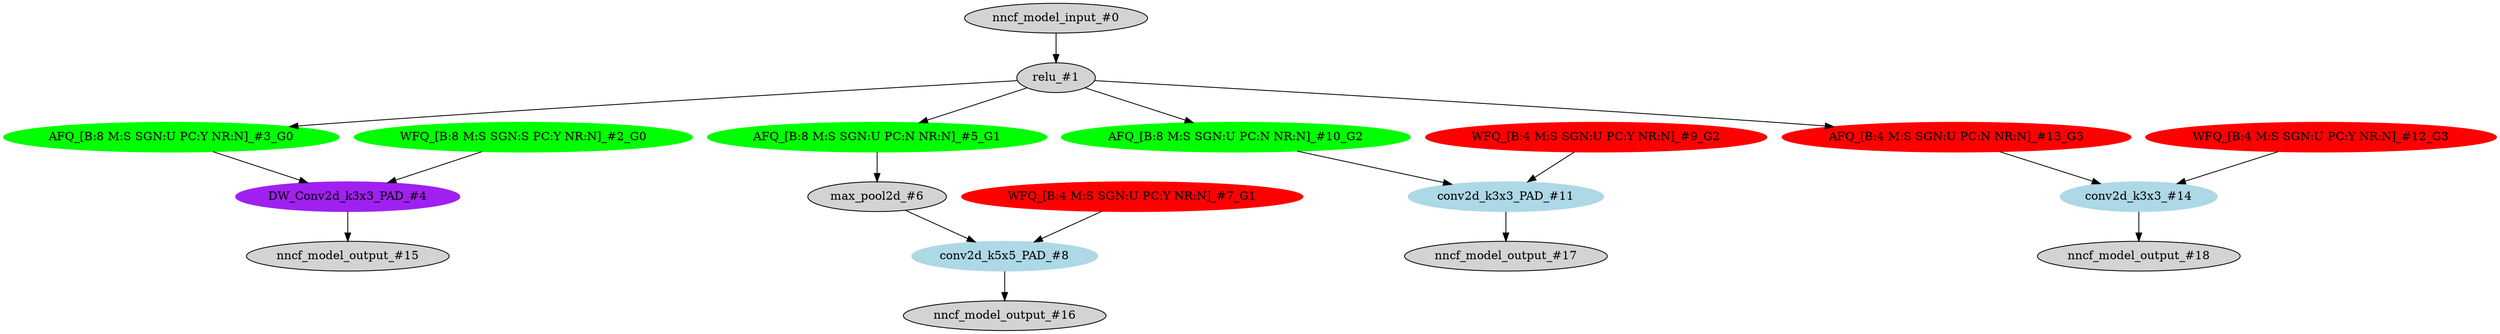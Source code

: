 strict digraph  {
"0 /nncf_model_input_0" [id=0, label="nncf_model_input_#0", style=filled, type=nncf_model_input];
"1 MultiBranchesModel/ReLU/relu_0" [id=1, label="relu_#1", style=filled, type=relu];
"2 MultiBranchesModel/NNCFConv2d[conv_a]/ModuleDict[pre_ops]/UpdateWeight[0]/SymmetricQuantizer[op]/symmetric_quantize_0" [color=green, id=2, label="WFQ_[B:8 M:S SGN:S PC:Y NR:N]_#2_G0", style=filled, type=symmetric_quantize];
"3 MultiBranchesModel/NNCFConv2d[conv_a]/SymmetricQuantizer/symmetric_quantize_0" [color=green, id=3, label="AFQ_[B:8 M:S SGN:U PC:Y NR:N]_#3_G0", style=filled, type=symmetric_quantize];
"4 MultiBranchesModel/NNCFConv2d[conv_a]/conv2d_0" [color=purple, id=4, label="DW_Conv2d_k3x3_PAD_#4", style=filled, type=conv2d];
"5 MultiBranchesModel/MaxPool2d[max_pool_b]/SymmetricQuantizer/symmetric_quantize_0" [color=green, id=5, label="AFQ_[B:8 M:S SGN:U PC:N NR:N]_#5_G1", style=filled, type=symmetric_quantize];
"6 MultiBranchesModel/MaxPool2d[max_pool_b]/max_pool2d_0" [id=6, label="max_pool2d_#6", style=filled, type=max_pool2d];
"7 MultiBranchesModel/NNCFConv2d[conv_b]/ModuleDict[pre_ops]/UpdateWeight[0]/SymmetricQuantizer[op]/symmetric_quantize_0" [color=red, id=7, label="WFQ_[B:4 M:S SGN:U PC:Y NR:N]_#7_G1", style=filled, type=symmetric_quantize];
"8 MultiBranchesModel/NNCFConv2d[conv_b]/conv2d_0" [color=lightblue, id=8, label="conv2d_k5x5_PAD_#8", style=filled, type=conv2d];
"9 MultiBranchesModel/NNCFConv2d[conv_c]/ModuleDict[pre_ops]/UpdateWeight[0]/SymmetricQuantizer[op]/symmetric_quantize_0" [color=red, id=9, label="WFQ_[B:4 M:S SGN:U PC:Y NR:N]_#9_G2", style=filled, type=symmetric_quantize];
"10 MultiBranchesModel/NNCFConv2d[conv_c]/SymmetricQuantizer/symmetric_quantize_0" [color=green, id=10, label="AFQ_[B:8 M:S SGN:U PC:N NR:N]_#10_G2", style=filled, type=symmetric_quantize];
"11 MultiBranchesModel/NNCFConv2d[conv_c]/conv2d_0" [color=lightblue, id=11, label="conv2d_k3x3_PAD_#11", style=filled, type=conv2d];
"12 MultiBranchesModel/NNCFConv2d[conv_d]/ModuleDict[pre_ops]/UpdateWeight[0]/SymmetricQuantizer[op]/symmetric_quantize_0" [color=red, id=12, label="WFQ_[B:4 M:S SGN:U PC:Y NR:N]_#12_G3", style=filled, type=symmetric_quantize];
"13 MultiBranchesModel/NNCFConv2d[conv_d]/SymmetricQuantizer/symmetric_quantize_0" [color=red, id=13, label="AFQ_[B:4 M:S SGN:U PC:N NR:N]_#13_G3", style=filled, type=symmetric_quantize];
"14 MultiBranchesModel/NNCFConv2d[conv_d]/conv2d_0" [color=lightblue, id=14, label="conv2d_k3x3_#14", style=filled, type=conv2d];
"15 /nncf_model_output_0" [id=15, label="nncf_model_output_#15", style=filled, type=nncf_model_output];
"16 /nncf_model_output_1" [id=16, label="nncf_model_output_#16", style=filled, type=nncf_model_output];
"17 /nncf_model_output_2" [id=17, label="nncf_model_output_#17", style=filled, type=nncf_model_output];
"18 /nncf_model_output_3" [id=18, label="nncf_model_output_#18", style=filled, type=nncf_model_output];
"0 /nncf_model_input_0" -> "1 MultiBranchesModel/ReLU/relu_0";
"1 MultiBranchesModel/ReLU/relu_0" -> "3 MultiBranchesModel/NNCFConv2d[conv_a]/SymmetricQuantizer/symmetric_quantize_0";
"1 MultiBranchesModel/ReLU/relu_0" -> "5 MultiBranchesModel/MaxPool2d[max_pool_b]/SymmetricQuantizer/symmetric_quantize_0";
"1 MultiBranchesModel/ReLU/relu_0" -> "10 MultiBranchesModel/NNCFConv2d[conv_c]/SymmetricQuantizer/symmetric_quantize_0";
"1 MultiBranchesModel/ReLU/relu_0" -> "13 MultiBranchesModel/NNCFConv2d[conv_d]/SymmetricQuantizer/symmetric_quantize_0";
"2 MultiBranchesModel/NNCFConv2d[conv_a]/ModuleDict[pre_ops]/UpdateWeight[0]/SymmetricQuantizer[op]/symmetric_quantize_0" -> "4 MultiBranchesModel/NNCFConv2d[conv_a]/conv2d_0";
"3 MultiBranchesModel/NNCFConv2d[conv_a]/SymmetricQuantizer/symmetric_quantize_0" -> "4 MultiBranchesModel/NNCFConv2d[conv_a]/conv2d_0";
"4 MultiBranchesModel/NNCFConv2d[conv_a]/conv2d_0" -> "15 /nncf_model_output_0";
"5 MultiBranchesModel/MaxPool2d[max_pool_b]/SymmetricQuantizer/symmetric_quantize_0" -> "6 MultiBranchesModel/MaxPool2d[max_pool_b]/max_pool2d_0";
"6 MultiBranchesModel/MaxPool2d[max_pool_b]/max_pool2d_0" -> "8 MultiBranchesModel/NNCFConv2d[conv_b]/conv2d_0";
"7 MultiBranchesModel/NNCFConv2d[conv_b]/ModuleDict[pre_ops]/UpdateWeight[0]/SymmetricQuantizer[op]/symmetric_quantize_0" -> "8 MultiBranchesModel/NNCFConv2d[conv_b]/conv2d_0";
"8 MultiBranchesModel/NNCFConv2d[conv_b]/conv2d_0" -> "16 /nncf_model_output_1";
"9 MultiBranchesModel/NNCFConv2d[conv_c]/ModuleDict[pre_ops]/UpdateWeight[0]/SymmetricQuantizer[op]/symmetric_quantize_0" -> "11 MultiBranchesModel/NNCFConv2d[conv_c]/conv2d_0";
"10 MultiBranchesModel/NNCFConv2d[conv_c]/SymmetricQuantizer/symmetric_quantize_0" -> "11 MultiBranchesModel/NNCFConv2d[conv_c]/conv2d_0";
"11 MultiBranchesModel/NNCFConv2d[conv_c]/conv2d_0" -> "17 /nncf_model_output_2";
"12 MultiBranchesModel/NNCFConv2d[conv_d]/ModuleDict[pre_ops]/UpdateWeight[0]/SymmetricQuantizer[op]/symmetric_quantize_0" -> "14 MultiBranchesModel/NNCFConv2d[conv_d]/conv2d_0";
"13 MultiBranchesModel/NNCFConv2d[conv_d]/SymmetricQuantizer/symmetric_quantize_0" -> "14 MultiBranchesModel/NNCFConv2d[conv_d]/conv2d_0";
"14 MultiBranchesModel/NNCFConv2d[conv_d]/conv2d_0" -> "18 /nncf_model_output_3";
}
